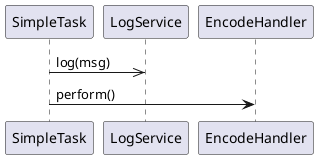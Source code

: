 //Synchronous  : ->   表示 實線+實心箭頭
//Asynchronous : ->>  表示 實線+空心箭頭, 最後加 :方法名稱 (表示要非同步)
//Creation     : -->> 表示 虛線+空心箭頭, 最後加 :方法名稱
//Reply        : <<-- 表示 虛線+空心箭頭, 最後加上 class名稱表示回傳型別

@startuml MyTaskDispatcher

SimpleTask ->> LogService : log(msg)
SimpleTask -> EncodeHandler : perform()

@enduml

